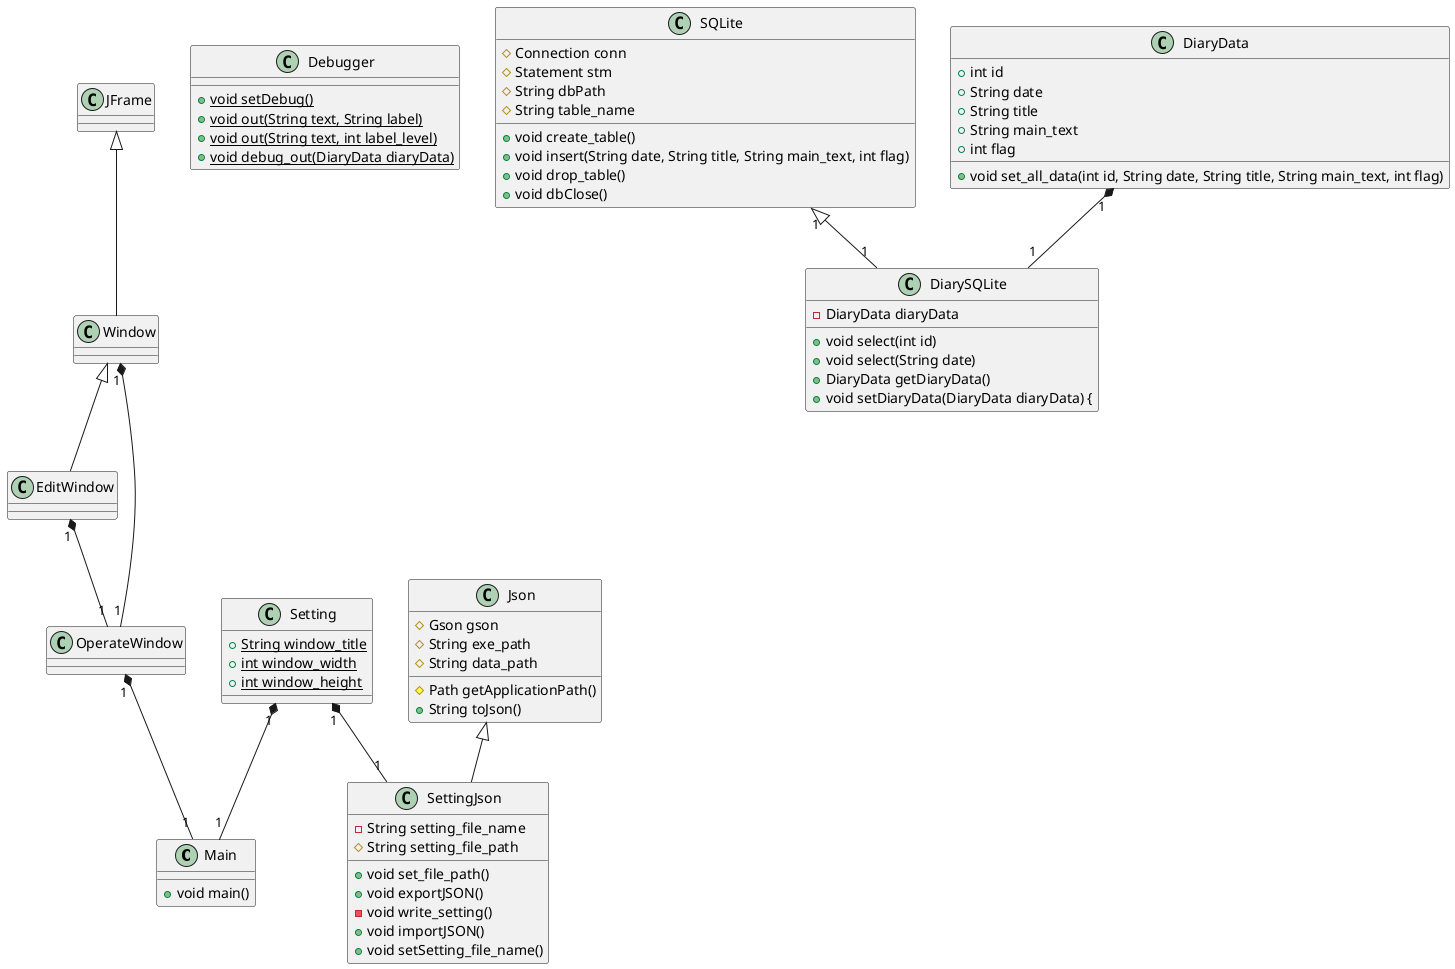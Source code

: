 @startuml
' クラス定義
class Main {
    + void main()
}

class JFrame{
}

class Window {
}

class EditWindow {
}

class OperateWindow {
}

class Json {
    # Gson gson
    # String exe_path
    # String data_path
    # Path getApplicationPath()
    + String toJson()
}

class Setting {
    {static}+ String window_title
    {static}+ int window_width
    {static}+ int window_height
}

class SettingJson {    
    - String setting_file_name
    # String setting_file_path
    + void set_file_path()
    + void exportJSON()
    - void write_setting()
    + void importJSON()
    + void setSetting_file_name()
}

class Debugger{
    {static}+ void setDebug()
    {static}+ void out(String text, String label)
    {static}+ void out(String text, int label_level)
    {static}+ void debug_out(DiaryData diaryData)
}

' DB関連

class SQLite{
    # Connection conn
    # Statement stm
    # String dbPath
    # String table_name
    
    + void create_table() 
    + void insert(String date, String title, String main_text, int flag)
    + void drop_table()
    + void dbClose()
}

class DiarySQLite{
    - DiaryData diaryData
    + void select(int id)
    + void select(String date)
    + DiaryData getDiaryData()
    + void setDiaryData(DiaryData diaryData) {
}

class DiaryData{
    + int id
    + String date
    + String title
    + String main_text
    + int flag

    + void set_all_data(int id, String date, String title, String main_text, int flag)
}



' 関係
' Json <|-- SettingJson : 継承
Json <|-- SettingJson
JFrame <|-- Window
Window "1" *-- "1" OperateWindow
Window <|-- EditWindow
EditWindow "1" *-- "1" OperateWindow
OperateWindow "1" *-- "1" Main
Setting "1" *-- "1" SettingJson
Setting "1" *-- "1" Main
DiaryData "1" *-- "1" DiarySQLite
SQLite "1" <|-- "1" DiarySQLite
@enduml